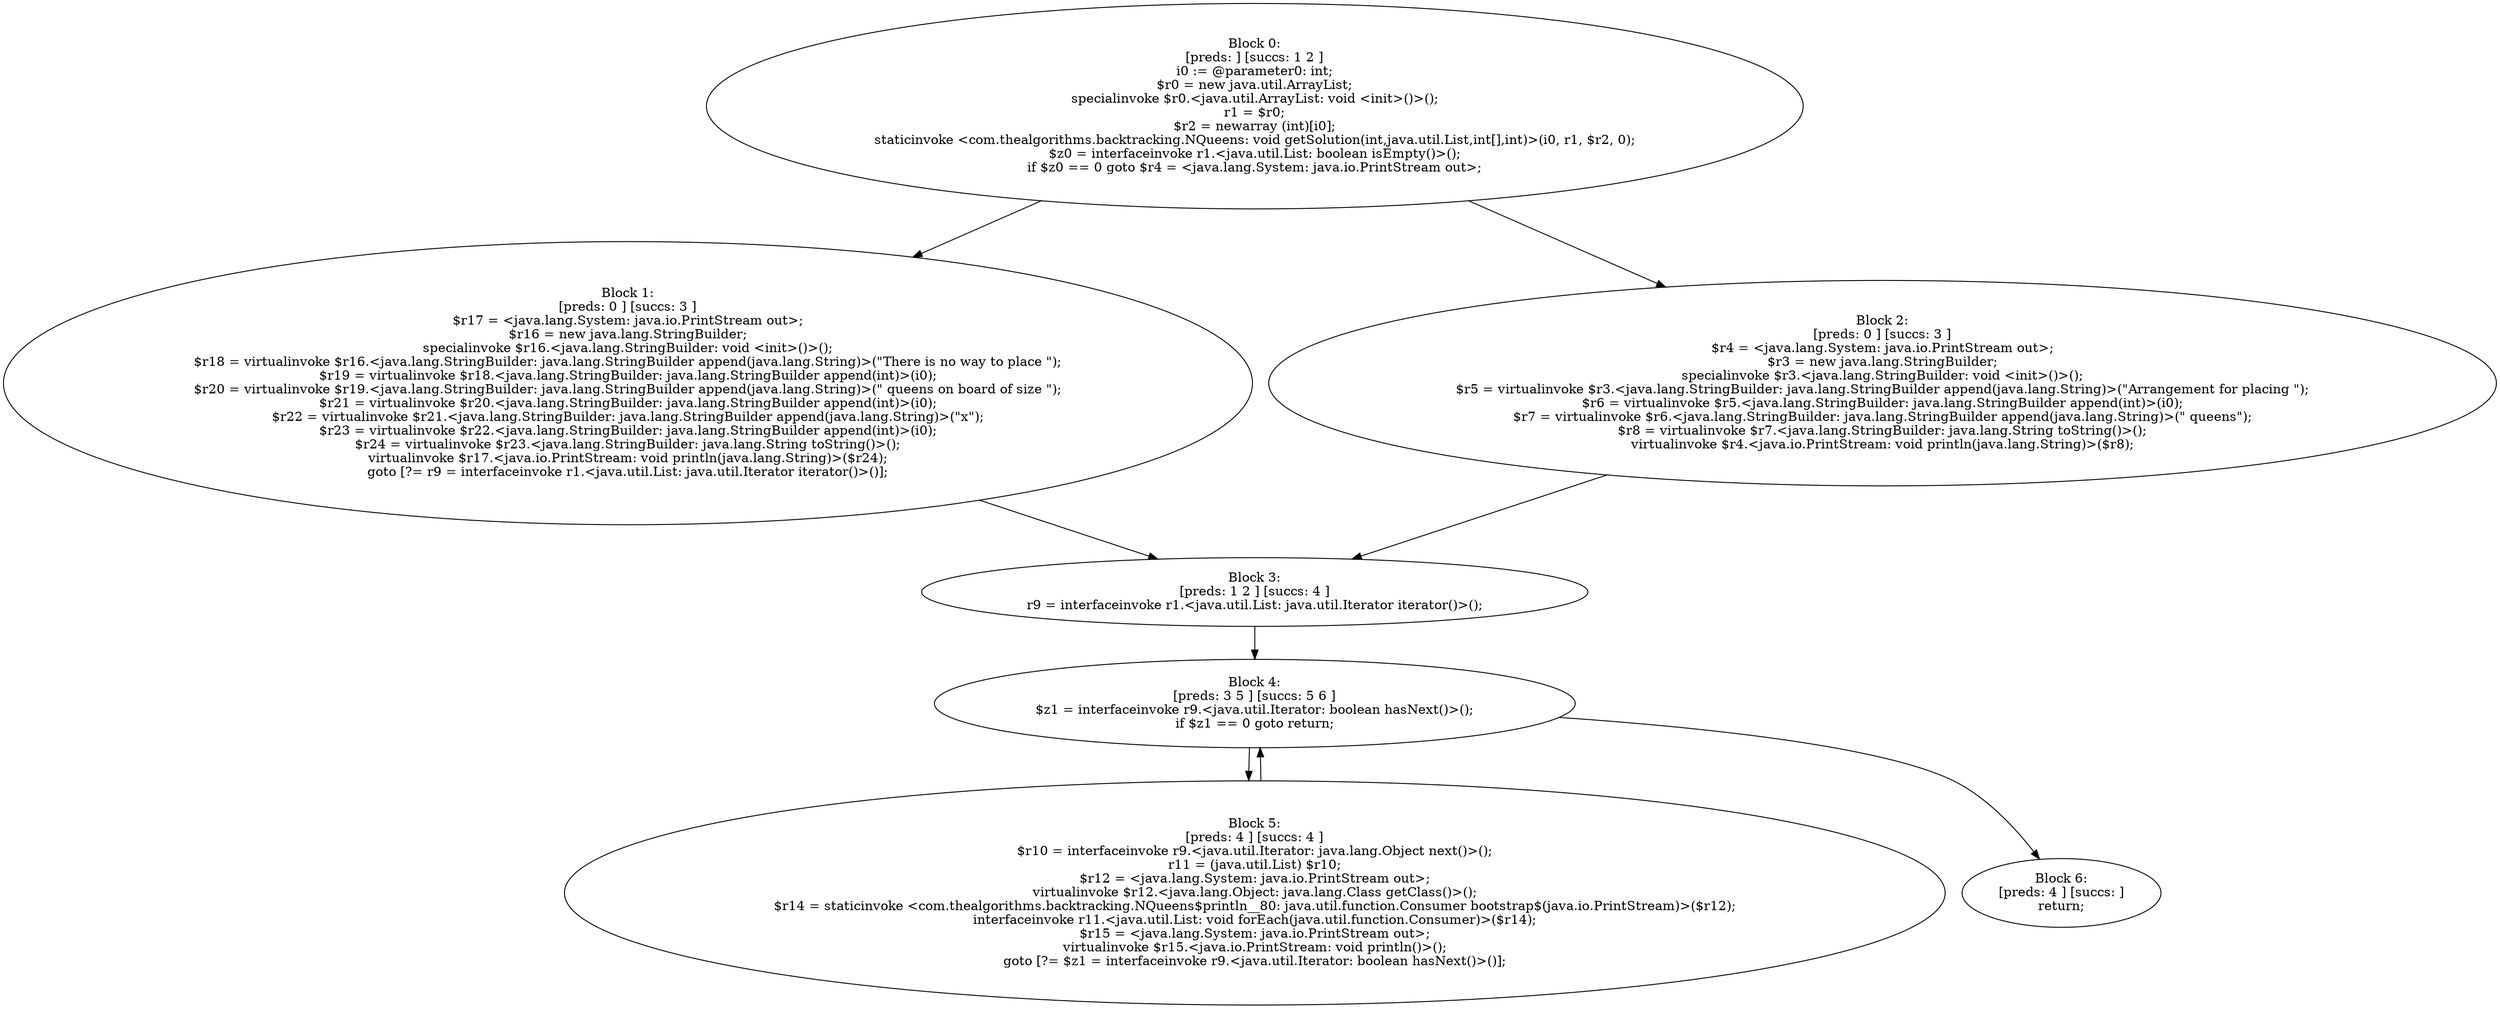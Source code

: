 digraph "unitGraph" {
    "Block 0:
[preds: ] [succs: 1 2 ]
i0 := @parameter0: int;
$r0 = new java.util.ArrayList;
specialinvoke $r0.<java.util.ArrayList: void <init>()>();
r1 = $r0;
$r2 = newarray (int)[i0];
staticinvoke <com.thealgorithms.backtracking.NQueens: void getSolution(int,java.util.List,int[],int)>(i0, r1, $r2, 0);
$z0 = interfaceinvoke r1.<java.util.List: boolean isEmpty()>();
if $z0 == 0 goto $r4 = <java.lang.System: java.io.PrintStream out>;
"
    "Block 1:
[preds: 0 ] [succs: 3 ]
$r17 = <java.lang.System: java.io.PrintStream out>;
$r16 = new java.lang.StringBuilder;
specialinvoke $r16.<java.lang.StringBuilder: void <init>()>();
$r18 = virtualinvoke $r16.<java.lang.StringBuilder: java.lang.StringBuilder append(java.lang.String)>(\"There is no way to place \");
$r19 = virtualinvoke $r18.<java.lang.StringBuilder: java.lang.StringBuilder append(int)>(i0);
$r20 = virtualinvoke $r19.<java.lang.StringBuilder: java.lang.StringBuilder append(java.lang.String)>(\" queens on board of size \");
$r21 = virtualinvoke $r20.<java.lang.StringBuilder: java.lang.StringBuilder append(int)>(i0);
$r22 = virtualinvoke $r21.<java.lang.StringBuilder: java.lang.StringBuilder append(java.lang.String)>(\"x\");
$r23 = virtualinvoke $r22.<java.lang.StringBuilder: java.lang.StringBuilder append(int)>(i0);
$r24 = virtualinvoke $r23.<java.lang.StringBuilder: java.lang.String toString()>();
virtualinvoke $r17.<java.io.PrintStream: void println(java.lang.String)>($r24);
goto [?= r9 = interfaceinvoke r1.<java.util.List: java.util.Iterator iterator()>()];
"
    "Block 2:
[preds: 0 ] [succs: 3 ]
$r4 = <java.lang.System: java.io.PrintStream out>;
$r3 = new java.lang.StringBuilder;
specialinvoke $r3.<java.lang.StringBuilder: void <init>()>();
$r5 = virtualinvoke $r3.<java.lang.StringBuilder: java.lang.StringBuilder append(java.lang.String)>(\"Arrangement for placing \");
$r6 = virtualinvoke $r5.<java.lang.StringBuilder: java.lang.StringBuilder append(int)>(i0);
$r7 = virtualinvoke $r6.<java.lang.StringBuilder: java.lang.StringBuilder append(java.lang.String)>(\" queens\");
$r8 = virtualinvoke $r7.<java.lang.StringBuilder: java.lang.String toString()>();
virtualinvoke $r4.<java.io.PrintStream: void println(java.lang.String)>($r8);
"
    "Block 3:
[preds: 1 2 ] [succs: 4 ]
r9 = interfaceinvoke r1.<java.util.List: java.util.Iterator iterator()>();
"
    "Block 4:
[preds: 3 5 ] [succs: 5 6 ]
$z1 = interfaceinvoke r9.<java.util.Iterator: boolean hasNext()>();
if $z1 == 0 goto return;
"
    "Block 5:
[preds: 4 ] [succs: 4 ]
$r10 = interfaceinvoke r9.<java.util.Iterator: java.lang.Object next()>();
r11 = (java.util.List) $r10;
$r12 = <java.lang.System: java.io.PrintStream out>;
virtualinvoke $r12.<java.lang.Object: java.lang.Class getClass()>();
$r14 = staticinvoke <com.thealgorithms.backtracking.NQueens$println__80: java.util.function.Consumer bootstrap$(java.io.PrintStream)>($r12);
interfaceinvoke r11.<java.util.List: void forEach(java.util.function.Consumer)>($r14);
$r15 = <java.lang.System: java.io.PrintStream out>;
virtualinvoke $r15.<java.io.PrintStream: void println()>();
goto [?= $z1 = interfaceinvoke r9.<java.util.Iterator: boolean hasNext()>()];
"
    "Block 6:
[preds: 4 ] [succs: ]
return;
"
    "Block 0:
[preds: ] [succs: 1 2 ]
i0 := @parameter0: int;
$r0 = new java.util.ArrayList;
specialinvoke $r0.<java.util.ArrayList: void <init>()>();
r1 = $r0;
$r2 = newarray (int)[i0];
staticinvoke <com.thealgorithms.backtracking.NQueens: void getSolution(int,java.util.List,int[],int)>(i0, r1, $r2, 0);
$z0 = interfaceinvoke r1.<java.util.List: boolean isEmpty()>();
if $z0 == 0 goto $r4 = <java.lang.System: java.io.PrintStream out>;
"->"Block 1:
[preds: 0 ] [succs: 3 ]
$r17 = <java.lang.System: java.io.PrintStream out>;
$r16 = new java.lang.StringBuilder;
specialinvoke $r16.<java.lang.StringBuilder: void <init>()>();
$r18 = virtualinvoke $r16.<java.lang.StringBuilder: java.lang.StringBuilder append(java.lang.String)>(\"There is no way to place \");
$r19 = virtualinvoke $r18.<java.lang.StringBuilder: java.lang.StringBuilder append(int)>(i0);
$r20 = virtualinvoke $r19.<java.lang.StringBuilder: java.lang.StringBuilder append(java.lang.String)>(\" queens on board of size \");
$r21 = virtualinvoke $r20.<java.lang.StringBuilder: java.lang.StringBuilder append(int)>(i0);
$r22 = virtualinvoke $r21.<java.lang.StringBuilder: java.lang.StringBuilder append(java.lang.String)>(\"x\");
$r23 = virtualinvoke $r22.<java.lang.StringBuilder: java.lang.StringBuilder append(int)>(i0);
$r24 = virtualinvoke $r23.<java.lang.StringBuilder: java.lang.String toString()>();
virtualinvoke $r17.<java.io.PrintStream: void println(java.lang.String)>($r24);
goto [?= r9 = interfaceinvoke r1.<java.util.List: java.util.Iterator iterator()>()];
";
    "Block 0:
[preds: ] [succs: 1 2 ]
i0 := @parameter0: int;
$r0 = new java.util.ArrayList;
specialinvoke $r0.<java.util.ArrayList: void <init>()>();
r1 = $r0;
$r2 = newarray (int)[i0];
staticinvoke <com.thealgorithms.backtracking.NQueens: void getSolution(int,java.util.List,int[],int)>(i0, r1, $r2, 0);
$z0 = interfaceinvoke r1.<java.util.List: boolean isEmpty()>();
if $z0 == 0 goto $r4 = <java.lang.System: java.io.PrintStream out>;
"->"Block 2:
[preds: 0 ] [succs: 3 ]
$r4 = <java.lang.System: java.io.PrintStream out>;
$r3 = new java.lang.StringBuilder;
specialinvoke $r3.<java.lang.StringBuilder: void <init>()>();
$r5 = virtualinvoke $r3.<java.lang.StringBuilder: java.lang.StringBuilder append(java.lang.String)>(\"Arrangement for placing \");
$r6 = virtualinvoke $r5.<java.lang.StringBuilder: java.lang.StringBuilder append(int)>(i0);
$r7 = virtualinvoke $r6.<java.lang.StringBuilder: java.lang.StringBuilder append(java.lang.String)>(\" queens\");
$r8 = virtualinvoke $r7.<java.lang.StringBuilder: java.lang.String toString()>();
virtualinvoke $r4.<java.io.PrintStream: void println(java.lang.String)>($r8);
";
    "Block 1:
[preds: 0 ] [succs: 3 ]
$r17 = <java.lang.System: java.io.PrintStream out>;
$r16 = new java.lang.StringBuilder;
specialinvoke $r16.<java.lang.StringBuilder: void <init>()>();
$r18 = virtualinvoke $r16.<java.lang.StringBuilder: java.lang.StringBuilder append(java.lang.String)>(\"There is no way to place \");
$r19 = virtualinvoke $r18.<java.lang.StringBuilder: java.lang.StringBuilder append(int)>(i0);
$r20 = virtualinvoke $r19.<java.lang.StringBuilder: java.lang.StringBuilder append(java.lang.String)>(\" queens on board of size \");
$r21 = virtualinvoke $r20.<java.lang.StringBuilder: java.lang.StringBuilder append(int)>(i0);
$r22 = virtualinvoke $r21.<java.lang.StringBuilder: java.lang.StringBuilder append(java.lang.String)>(\"x\");
$r23 = virtualinvoke $r22.<java.lang.StringBuilder: java.lang.StringBuilder append(int)>(i0);
$r24 = virtualinvoke $r23.<java.lang.StringBuilder: java.lang.String toString()>();
virtualinvoke $r17.<java.io.PrintStream: void println(java.lang.String)>($r24);
goto [?= r9 = interfaceinvoke r1.<java.util.List: java.util.Iterator iterator()>()];
"->"Block 3:
[preds: 1 2 ] [succs: 4 ]
r9 = interfaceinvoke r1.<java.util.List: java.util.Iterator iterator()>();
";
    "Block 2:
[preds: 0 ] [succs: 3 ]
$r4 = <java.lang.System: java.io.PrintStream out>;
$r3 = new java.lang.StringBuilder;
specialinvoke $r3.<java.lang.StringBuilder: void <init>()>();
$r5 = virtualinvoke $r3.<java.lang.StringBuilder: java.lang.StringBuilder append(java.lang.String)>(\"Arrangement for placing \");
$r6 = virtualinvoke $r5.<java.lang.StringBuilder: java.lang.StringBuilder append(int)>(i0);
$r7 = virtualinvoke $r6.<java.lang.StringBuilder: java.lang.StringBuilder append(java.lang.String)>(\" queens\");
$r8 = virtualinvoke $r7.<java.lang.StringBuilder: java.lang.String toString()>();
virtualinvoke $r4.<java.io.PrintStream: void println(java.lang.String)>($r8);
"->"Block 3:
[preds: 1 2 ] [succs: 4 ]
r9 = interfaceinvoke r1.<java.util.List: java.util.Iterator iterator()>();
";
    "Block 3:
[preds: 1 2 ] [succs: 4 ]
r9 = interfaceinvoke r1.<java.util.List: java.util.Iterator iterator()>();
"->"Block 4:
[preds: 3 5 ] [succs: 5 6 ]
$z1 = interfaceinvoke r9.<java.util.Iterator: boolean hasNext()>();
if $z1 == 0 goto return;
";
    "Block 4:
[preds: 3 5 ] [succs: 5 6 ]
$z1 = interfaceinvoke r9.<java.util.Iterator: boolean hasNext()>();
if $z1 == 0 goto return;
"->"Block 5:
[preds: 4 ] [succs: 4 ]
$r10 = interfaceinvoke r9.<java.util.Iterator: java.lang.Object next()>();
r11 = (java.util.List) $r10;
$r12 = <java.lang.System: java.io.PrintStream out>;
virtualinvoke $r12.<java.lang.Object: java.lang.Class getClass()>();
$r14 = staticinvoke <com.thealgorithms.backtracking.NQueens$println__80: java.util.function.Consumer bootstrap$(java.io.PrintStream)>($r12);
interfaceinvoke r11.<java.util.List: void forEach(java.util.function.Consumer)>($r14);
$r15 = <java.lang.System: java.io.PrintStream out>;
virtualinvoke $r15.<java.io.PrintStream: void println()>();
goto [?= $z1 = interfaceinvoke r9.<java.util.Iterator: boolean hasNext()>()];
";
    "Block 4:
[preds: 3 5 ] [succs: 5 6 ]
$z1 = interfaceinvoke r9.<java.util.Iterator: boolean hasNext()>();
if $z1 == 0 goto return;
"->"Block 6:
[preds: 4 ] [succs: ]
return;
";
    "Block 5:
[preds: 4 ] [succs: 4 ]
$r10 = interfaceinvoke r9.<java.util.Iterator: java.lang.Object next()>();
r11 = (java.util.List) $r10;
$r12 = <java.lang.System: java.io.PrintStream out>;
virtualinvoke $r12.<java.lang.Object: java.lang.Class getClass()>();
$r14 = staticinvoke <com.thealgorithms.backtracking.NQueens$println__80: java.util.function.Consumer bootstrap$(java.io.PrintStream)>($r12);
interfaceinvoke r11.<java.util.List: void forEach(java.util.function.Consumer)>($r14);
$r15 = <java.lang.System: java.io.PrintStream out>;
virtualinvoke $r15.<java.io.PrintStream: void println()>();
goto [?= $z1 = interfaceinvoke r9.<java.util.Iterator: boolean hasNext()>()];
"->"Block 4:
[preds: 3 5 ] [succs: 5 6 ]
$z1 = interfaceinvoke r9.<java.util.Iterator: boolean hasNext()>();
if $z1 == 0 goto return;
";
}
